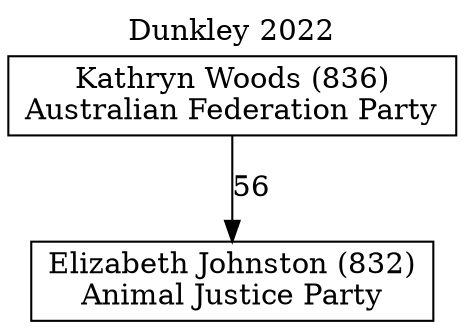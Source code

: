 // House preference flow
digraph "Elizabeth Johnston (832)_Dunkley_2022" {
	graph [label="Dunkley 2022" labelloc=t mclimit=10]
	node [shape=box]
	"Kathryn Woods (836)" [label="Kathryn Woods (836)
Australian Federation Party"]
	"Elizabeth Johnston (832)" [label="Elizabeth Johnston (832)
Animal Justice Party"]
	"Kathryn Woods (836)" -> "Elizabeth Johnston (832)" [label=56]
}
